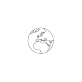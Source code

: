 \begin{tikzpicture}[y=1pt, x=1pt,yscale=-1, scale=0.17]
  \path[draw=gray, line width=0.1] (57.578,30.259) .. controls (57.578,15.096) and (45.286,2.804) .. (30.123,2.804) .. controls (14.96,2.804) and (2.668,15.096) .. (2.668,30.259) .. controls (2.668,45.422) and (14.96,57.714) .. (30.123,57.714) .. controls (45.286,57.714) and (57.578,45.422) .. (57.578,30.259) -- (30.123,30.259) -- (57.578,30.259) -- cycle
    (44.267,53.809) -- (45.182,50.108) -- (50.775,41.16) -- (47.826,42.583) -- (42.03,36.076) -- (43.047,35.669) -- (48.334,40.55) -- (53.114,33.432) -- (51.69,32.923) -- (50.368,34.449) -- (48.334,32.212) -- (49.249,31.602) -- (51.995,32.415) -- (55.35,29.873) -- (57.689,29.873)(39.651,4.452) -- (36.844,5.469) -- (40.606,9.943) -- (36.641,14.722) -- (35.42,13.705) -- (36.844,12.587) -- (33.082,11.57) -- (28.303,17.671) -- (30.031,17.976) -- (30.641,20.213) -- (32.37,17.874) -- (32.065,16.044) -- (33.183,13.909) -- (34.099,13.909) -- (32.878,16.247) -- (33.794,17.468) -- (33.692,20.01) -- (27.794,21.637) -- (24.032,23.975) -- (24.744,27.026) -- (21.083,26.619) -- (20.473,28.856) -- (19.761,30.28) -- (20.981,30.991) -- (21.591,31.398) -- (23.727,31.5) -- (25.252,28.653) -- (26.066,28.653) -- (26.676,27.738) -- (29.421,26.822) -- (32.167,30.483) -- (33.183,29.466) -- (30.641,26.416) -- (31.658,26.416) -- (35.522,31.602) -- (36.641,28.653) -- (38.166,28.449) -- (38.573,24.992) -- (43.657,26.009) -- (43.555,27.229) -- (37.759,29.364) -- (38.471,31.093) -- (42.538,30.28) -- (42.437,34.042) -- (39.59,35.059) -- (35.319,34.347) -- (34.607,35.567) -- (29.828,34.245) -- (29.726,31.907) -- (19.253,33.127) -- (18.744,35.364) -- (15.084,37.601) -- (14.27,42.482) -- (18.236,48.176) -- (26.777,49.498) -- (29.319,50.515) -- (28.913,52.243) -- (31.048,54.074) -- (31.455,55.091) -- (30.235,56.311) -- (33.183,57.531)
    (6.644,16.044) -- (9.389,15.027) -- (9.389,14.01) -- (10.101,14.01) -- (10.101,15.027) -- (11.525,14.925) -- (15.592,8.723) -- (10.915,10.655) -- (10.915,10.553)
    (15.796,13.095) -- (19.965,11.366) -- (23.727,10.858) -- (27.794,6.587) -- (23.117,5.977) -- (19.965,9.434) -- (15.796,13.095) -- cycle
    (23.625,22.552) -- (26.269,21.84) -- (24.947,19.399) -- (25.659,18.789) -- (24.845,17.976) -- (23.625,22.552) -- cycle
    (23.218,21.331) -- (23.523,19.704) -- (21.795,20.823) -- (23.218,21.331) -- cycle;
\end{tikzpicture}
